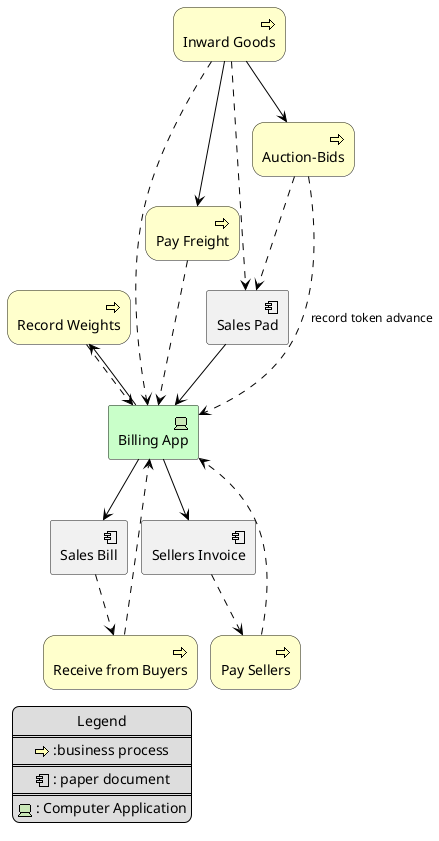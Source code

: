 @startuml

skinparam nodesep 4
!include <archimate/Archimate>
sprite $bProcess jar:archimate/business-process
sprite $aService jar:archimate/application-service
sprite $aComponent jar:archimate/application-component
sprite $Component jar:archimate/component
sprite $techdevice jar:archimate/technology-device




rectangle "Sales Pad" as sp <<$Component>>

rectangle "Sales Bill" as bsb <<$Component>>
rectangle "Sellers Invoice" as si <<$Component>>
archimate #Technology "Billing App" as bils <<technology-device>>

Business_Process(ig, "Inward Goods")
Business_Process(pf, "Pay Freight")
Business_Process(ab, "Auction-Bids")
Business_Process(rw, "Record Weights")
Business_Process(sel, "Pay Sellers")
Business_Process(buy, "Receive from Buyers")


ig --> pf
ig --> ab
ig ..> bils



ig ..> sp
ab ..> sp


pf ..> bils
ab ..> bils : record token advance


sp --> bils
bils --> rw
rw .> bils

bils --> bsb
bils --> si

si ..> sel
sel ..> bils
bsb ..> buy
buy ..> bils


legend left
Legend
====
<$bProcess> :business process
====
<$Component> : paper document
====
<$techdevice> : Computer Application
endlegend

@enduml





